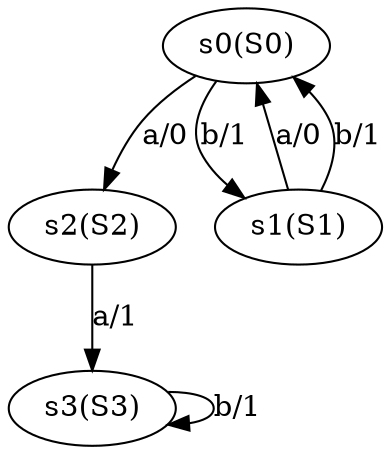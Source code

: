 digraph "generated 11" {
	s0 [label="s0(S0)"]
	s2 [label="s2(S2)"]
	s1 [label="s1(S1)"]
	s3 [label="s3(S3)"]
	s0 -> s2 [label="a/0"]
	s0 -> s1 [label="b/1"]
	s1 -> s0 [label="a/0"]
	s1 -> s0 [label="b/1"]
	s2 -> s3 [label="a/1"]
	s3 -> s3 [label="b/1"]
}
